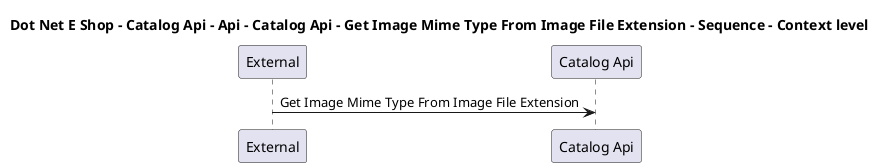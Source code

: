 @startuml

title Dot Net E Shop - Catalog Api - Api - Catalog Api - Get Image Mime Type From Image File Extension - Sequence - Context level

participant "External" as C4InterFlow.SoftwareSystems.ExternalSystem
participant "Catalog Api" as DotNetEShop.SoftwareSystems.CatalogApi

C4InterFlow.SoftwareSystems.ExternalSystem -> DotNetEShop.SoftwareSystems.CatalogApi : Get Image Mime Type From Image File Extension


@enduml
